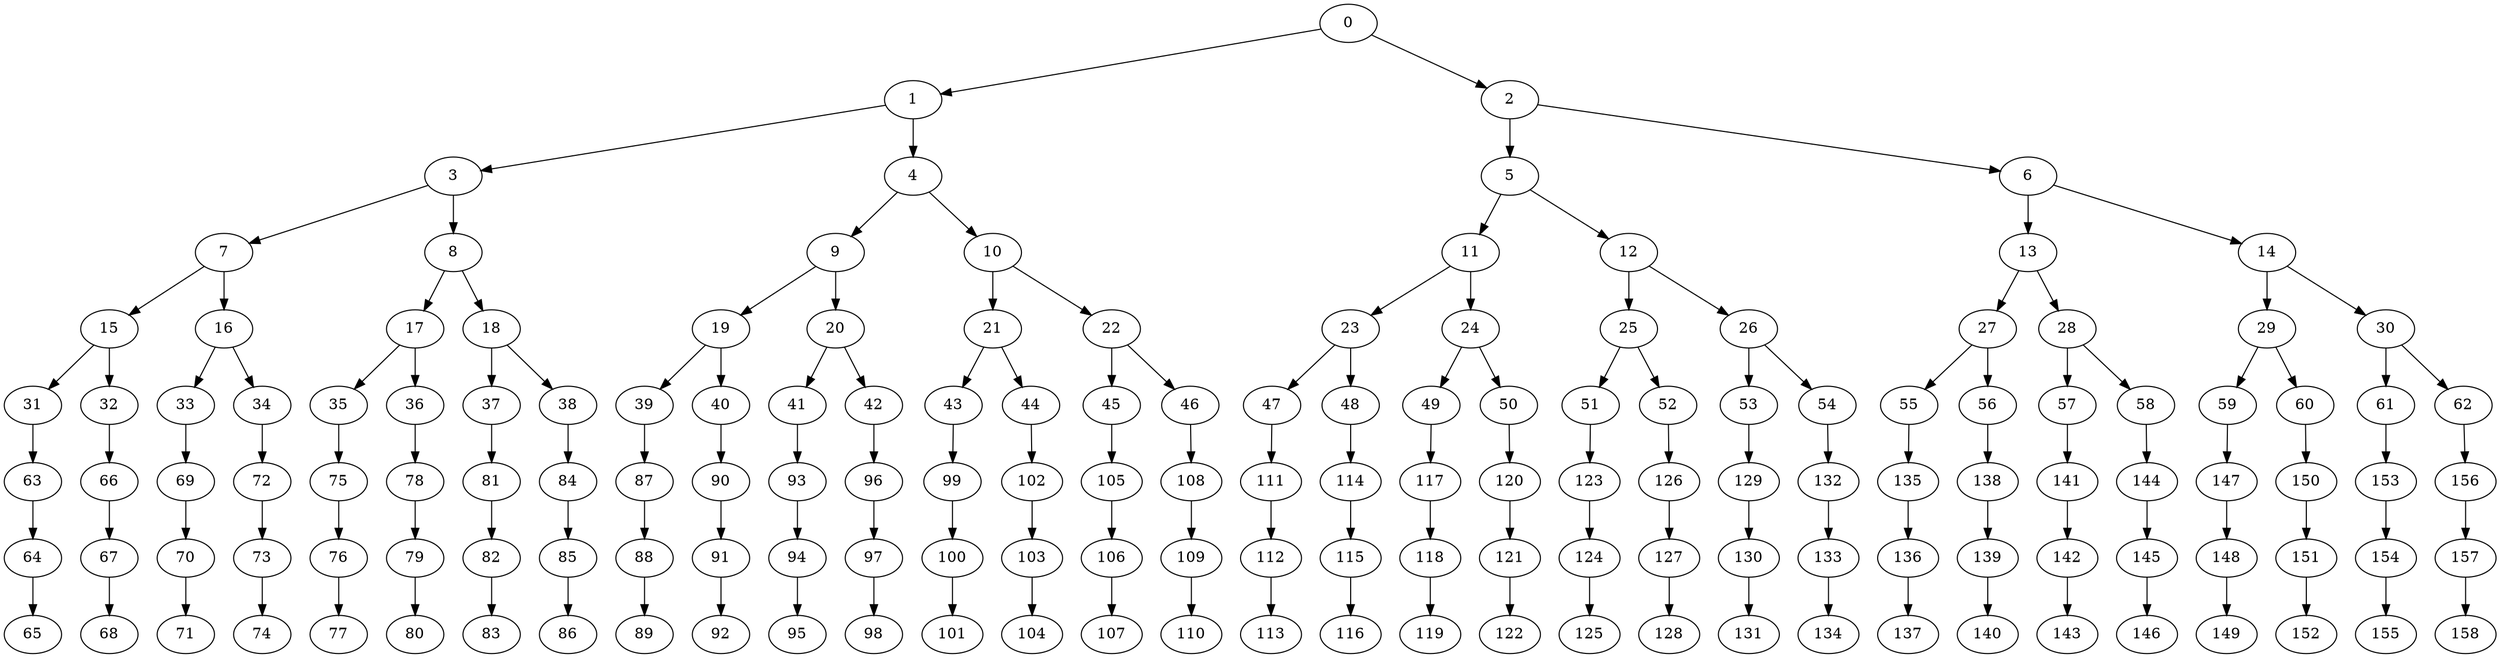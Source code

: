 strict digraph  {
0;
1;
2;
3;
4;
5;
6;
7;
8;
9;
10;
11;
12;
13;
14;
15;
16;
17;
18;
19;
20;
21;
22;
23;
24;
25;
26;
27;
28;
29;
30;
31;
32;
33;
34;
35;
36;
37;
38;
39;
40;
41;
42;
43;
44;
45;
46;
47;
48;
49;
50;
51;
52;
53;
54;
55;
56;
57;
58;
59;
60;
61;
62;
63;
64;
65;
66;
67;
68;
69;
70;
71;
72;
73;
74;
75;
76;
77;
78;
79;
80;
81;
82;
83;
84;
85;
86;
87;
88;
89;
90;
91;
92;
93;
94;
95;
96;
97;
98;
99;
100;
101;
102;
103;
104;
105;
106;
107;
108;
109;
110;
111;
112;
113;
114;
115;
116;
117;
118;
119;
120;
121;
122;
123;
124;
125;
126;
127;
128;
129;
130;
131;
132;
133;
134;
135;
136;
137;
138;
139;
140;
141;
142;
143;
144;
145;
146;
147;
148;
149;
150;
151;
152;
153;
154;
155;
156;
157;
158;
0 -> 1;
0 -> 2;
1 -> 3;
1 -> 4;
2 -> 5;
2 -> 6;
3 -> 7;
3 -> 8;
4 -> 9;
4 -> 10;
5 -> 11;
5 -> 12;
6 -> 13;
6 -> 14;
7 -> 15;
7 -> 16;
8 -> 17;
8 -> 18;
9 -> 19;
9 -> 20;
10 -> 21;
10 -> 22;
11 -> 23;
11 -> 24;
12 -> 25;
12 -> 26;
13 -> 27;
13 -> 28;
14 -> 29;
14 -> 30;
15 -> 31;
15 -> 32;
16 -> 33;
16 -> 34;
17 -> 35;
17 -> 36;
18 -> 37;
18 -> 38;
19 -> 39;
19 -> 40;
20 -> 41;
20 -> 42;
21 -> 43;
21 -> 44;
22 -> 45;
22 -> 46;
23 -> 47;
23 -> 48;
24 -> 49;
24 -> 50;
25 -> 51;
25 -> 52;
26 -> 53;
26 -> 54;
27 -> 55;
27 -> 56;
28 -> 57;
28 -> 58;
29 -> 59;
29 -> 60;
30 -> 61;
30 -> 62;
31 -> 63;
32 -> 66;
33 -> 69;
34 -> 72;
35 -> 75;
36 -> 78;
37 -> 81;
38 -> 84;
39 -> 87;
40 -> 90;
41 -> 93;
42 -> 96;
43 -> 99;
44 -> 102;
45 -> 105;
46 -> 108;
47 -> 111;
48 -> 114;
49 -> 117;
50 -> 120;
51 -> 123;
52 -> 126;
53 -> 129;
54 -> 132;
55 -> 135;
56 -> 138;
57 -> 141;
58 -> 144;
59 -> 147;
60 -> 150;
61 -> 153;
62 -> 156;
63 -> 64;
64 -> 65;
66 -> 67;
67 -> 68;
69 -> 70;
70 -> 71;
72 -> 73;
73 -> 74;
75 -> 76;
76 -> 77;
78 -> 79;
79 -> 80;
81 -> 82;
82 -> 83;
84 -> 85;
85 -> 86;
87 -> 88;
88 -> 89;
90 -> 91;
91 -> 92;
93 -> 94;
94 -> 95;
96 -> 97;
97 -> 98;
99 -> 100;
100 -> 101;
102 -> 103;
103 -> 104;
105 -> 106;
106 -> 107;
108 -> 109;
109 -> 110;
111 -> 112;
112 -> 113;
114 -> 115;
115 -> 116;
117 -> 118;
118 -> 119;
120 -> 121;
121 -> 122;
123 -> 124;
124 -> 125;
126 -> 127;
127 -> 128;
129 -> 130;
130 -> 131;
132 -> 133;
133 -> 134;
135 -> 136;
136 -> 137;
138 -> 139;
139 -> 140;
141 -> 142;
142 -> 143;
144 -> 145;
145 -> 146;
147 -> 148;
148 -> 149;
150 -> 151;
151 -> 152;
153 -> 154;
154 -> 155;
156 -> 157;
157 -> 158;
}
